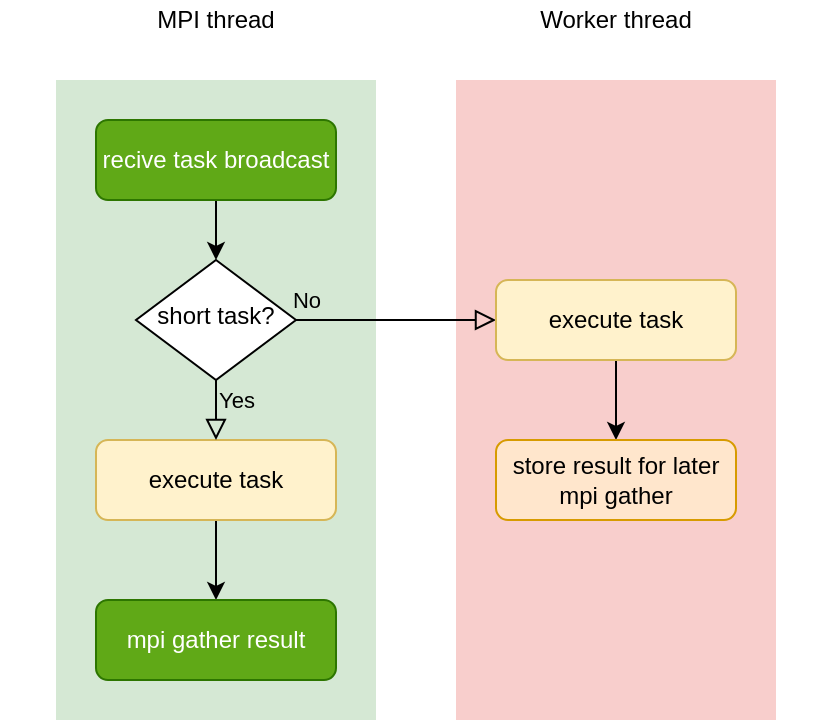 <mxfile version="16.2.6"><diagram id="C5RBs43oDa-KdzZeNtuy" name="Page-1"><mxGraphModel dx="1563" dy="635" grid="1" gridSize="10" guides="1" tooltips="1" connect="1" arrows="1" fold="1" page="1" pageScale="1" pageWidth="827" pageHeight="1169" math="0" shadow="0"><root><mxCell id="WIyWlLk6GJQsqaUBKTNV-0"/><mxCell id="WIyWlLk6GJQsqaUBKTNV-1" parent="WIyWlLk6GJQsqaUBKTNV-0"/><mxCell id="oVqToXCSenTxDlGWpVn9-51" value="" style="rounded=0;whiteSpace=wrap;html=1;fillColor=#f8cecc;strokeColor=none;" vertex="1" parent="WIyWlLk6GJQsqaUBKTNV-1"><mxGeometry x="300" y="60" width="160" height="320" as="geometry"/></mxCell><mxCell id="oVqToXCSenTxDlGWpVn9-49" value="" style="rounded=0;whiteSpace=wrap;html=1;fillColor=#d5e8d4;strokeColor=none;" vertex="1" parent="WIyWlLk6GJQsqaUBKTNV-1"><mxGeometry x="100" y="60" width="160" height="320" as="geometry"/></mxCell><mxCell id="oVqToXCSenTxDlGWpVn9-2" value="MPI thread" style="text;html=1;strokeColor=none;fillColor=none;align=center;verticalAlign=middle;whiteSpace=wrap;rounded=0;" vertex="1" parent="WIyWlLk6GJQsqaUBKTNV-1"><mxGeometry x="140" y="20" width="80" height="20" as="geometry"/></mxCell><mxCell id="oVqToXCSenTxDlGWpVn9-36" style="edgeStyle=orthogonalEdgeStyle;rounded=0;orthogonalLoop=1;jettySize=auto;html=1;entryX=0.5;entryY=0;entryDx=0;entryDy=0;" edge="1" parent="WIyWlLk6GJQsqaUBKTNV-1" source="oVqToXCSenTxDlGWpVn9-7" target="oVqToXCSenTxDlGWpVn9-29"><mxGeometry relative="1" as="geometry"/></mxCell><mxCell id="oVqToXCSenTxDlGWpVn9-54" style="edgeStyle=orthogonalEdgeStyle;rounded=0;orthogonalLoop=1;jettySize=auto;html=1;opacity=0;" edge="1" parent="WIyWlLk6GJQsqaUBKTNV-1" source="oVqToXCSenTxDlGWpVn9-7"><mxGeometry relative="1" as="geometry"><mxPoint x="80" y="100" as="targetPoint"/></mxGeometry></mxCell><mxCell id="oVqToXCSenTxDlGWpVn9-7" value="recive task broadcast " style="rounded=1;whiteSpace=wrap;html=1;fontSize=12;glass=0;strokeWidth=1;shadow=0;fillColor=#60a917;fontColor=#ffffff;strokeColor=#2D7600;" vertex="1" parent="WIyWlLk6GJQsqaUBKTNV-1"><mxGeometry x="120" y="80" width="120" height="40" as="geometry"/></mxCell><mxCell id="oVqToXCSenTxDlGWpVn9-22" value="Worker thread" style="text;html=1;strokeColor=none;fillColor=none;align=center;verticalAlign=middle;whiteSpace=wrap;rounded=0;" vertex="1" parent="WIyWlLk6GJQsqaUBKTNV-1"><mxGeometry x="335" y="20" width="90" height="20" as="geometry"/></mxCell><mxCell id="oVqToXCSenTxDlGWpVn9-25" style="edgeStyle=orthogonalEdgeStyle;rounded=0;orthogonalLoop=1;jettySize=auto;html=1;" edge="1" parent="WIyWlLk6GJQsqaUBKTNV-1" source="oVqToXCSenTxDlGWpVn9-26" target="oVqToXCSenTxDlGWpVn9-27"><mxGeometry relative="1" as="geometry"/></mxCell><mxCell id="oVqToXCSenTxDlGWpVn9-26" value="execute task" style="rounded=1;whiteSpace=wrap;html=1;fontSize=12;glass=0;strokeWidth=1;shadow=0;fillColor=#fff2cc;strokeColor=#d6b656;" vertex="1" parent="WIyWlLk6GJQsqaUBKTNV-1"><mxGeometry x="120" y="240" width="120" height="40" as="geometry"/></mxCell><mxCell id="oVqToXCSenTxDlGWpVn9-27" value="mpi gather result" style="rounded=1;whiteSpace=wrap;html=1;fontSize=12;glass=0;strokeWidth=1;shadow=0;fillColor=#60a917;fontColor=#ffffff;strokeColor=#2D7600;" vertex="1" parent="WIyWlLk6GJQsqaUBKTNV-1"><mxGeometry x="120" y="320" width="120" height="40" as="geometry"/></mxCell><mxCell id="oVqToXCSenTxDlGWpVn9-29" value="short task?" style="rhombus;whiteSpace=wrap;html=1;shadow=0;fontFamily=Helvetica;fontSize=12;align=center;strokeWidth=1;spacing=6;spacingTop=-4;" vertex="1" parent="WIyWlLk6GJQsqaUBKTNV-1"><mxGeometry x="140" y="150" width="80" height="60" as="geometry"/></mxCell><mxCell id="oVqToXCSenTxDlGWpVn9-30" value="Yes" style="edgeStyle=orthogonalEdgeStyle;rounded=0;html=1;jettySize=auto;orthogonalLoop=1;fontSize=11;endArrow=block;endFill=0;endSize=8;strokeWidth=1;shadow=0;labelBackgroundColor=none;exitX=0.5;exitY=1;exitDx=0;exitDy=0;entryX=0.5;entryY=0;entryDx=0;entryDy=0;" edge="1" parent="WIyWlLk6GJQsqaUBKTNV-1" source="oVqToXCSenTxDlGWpVn9-29" target="oVqToXCSenTxDlGWpVn9-26"><mxGeometry x="-0.333" y="10" relative="1" as="geometry"><mxPoint as="offset"/><mxPoint x="-80" y="820" as="sourcePoint"/><mxPoint x="180" y="390" as="targetPoint"/></mxGeometry></mxCell><mxCell id="oVqToXCSenTxDlGWpVn9-31" value="No" style="edgeStyle=orthogonalEdgeStyle;rounded=0;html=1;jettySize=auto;orthogonalLoop=1;fontSize=11;endArrow=block;endFill=0;endSize=8;strokeWidth=1;shadow=0;labelBackgroundColor=none;" edge="1" parent="WIyWlLk6GJQsqaUBKTNV-1" source="oVqToXCSenTxDlGWpVn9-29" target="oVqToXCSenTxDlGWpVn9-33"><mxGeometry x="-0.9" y="10" relative="1" as="geometry"><mxPoint as="offset"/><mxPoint x="300" y="340" as="sourcePoint"/><mxPoint x="280" y="360" as="targetPoint"/></mxGeometry></mxCell><mxCell id="oVqToXCSenTxDlGWpVn9-32" style="edgeStyle=orthogonalEdgeStyle;rounded=0;orthogonalLoop=1;jettySize=auto;html=1;" edge="1" parent="WIyWlLk6GJQsqaUBKTNV-1" source="oVqToXCSenTxDlGWpVn9-33" target="oVqToXCSenTxDlGWpVn9-34"><mxGeometry relative="1" as="geometry"/></mxCell><mxCell id="oVqToXCSenTxDlGWpVn9-55" style="edgeStyle=orthogonalEdgeStyle;rounded=0;orthogonalLoop=1;jettySize=auto;html=1;opacity=0;" edge="1" parent="WIyWlLk6GJQsqaUBKTNV-1" source="oVqToXCSenTxDlGWpVn9-33"><mxGeometry relative="1" as="geometry"><mxPoint x="480" y="180" as="targetPoint"/></mxGeometry></mxCell><mxCell id="oVqToXCSenTxDlGWpVn9-33" value="execute task" style="rounded=1;whiteSpace=wrap;html=1;fontSize=12;glass=0;strokeWidth=1;shadow=0;fillColor=#fff2cc;strokeColor=#d6b656;" vertex="1" parent="WIyWlLk6GJQsqaUBKTNV-1"><mxGeometry x="320" y="160" width="120" height="40" as="geometry"/></mxCell><mxCell id="oVqToXCSenTxDlGWpVn9-34" value="store result for later mpi gather" style="rounded=1;whiteSpace=wrap;html=1;fontSize=12;glass=0;strokeWidth=1;shadow=0;fillColor=#ffe6cc;strokeColor=#d79b00;" vertex="1" parent="WIyWlLk6GJQsqaUBKTNV-1"><mxGeometry x="320" y="240" width="120" height="40" as="geometry"/></mxCell></root></mxGraphModel></diagram></mxfile>
